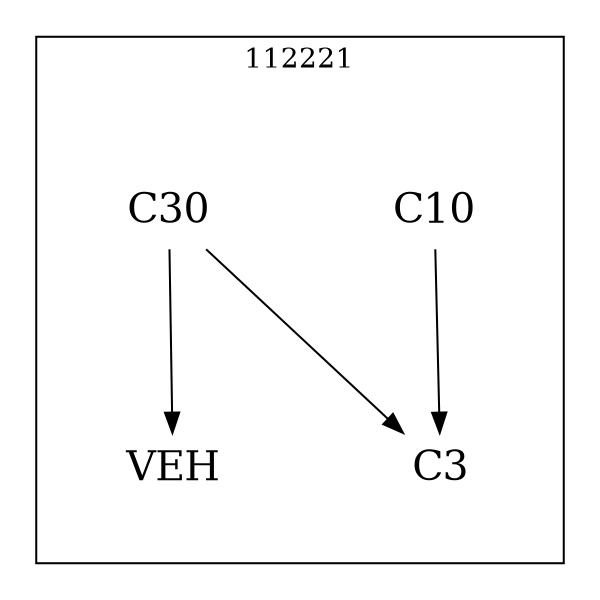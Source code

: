 strict digraph DAGS {
	size = "4,4!" ; ratio ="fill"; subgraph cluster_0{
			labeldoc = "t";
			label = "112221";node	[label= VEH, shape = plaintext, fontsize=20] VEH;node	[label= C3, shape = plaintext, fontsize=20] C3;node	[label= C10, shape = plaintext, fontsize=20] C10;node	[label= C30, shape = plaintext, fontsize=20] C30;
C10->C3;
C30->VEH;
C30->C3;
	}}